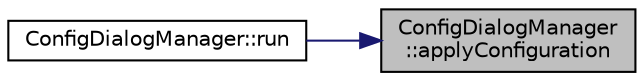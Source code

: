 digraph "ConfigDialogManager::applyConfiguration"
{
 // LATEX_PDF_SIZE
  edge [fontname="Helvetica",fontsize="10",labelfontname="Helvetica",labelfontsize="10"];
  node [fontname="Helvetica",fontsize="10",shape=record];
  rankdir="RL";
  Node1 [label="ConfigDialogManager\l::applyConfiguration",height=0.2,width=0.4,color="black", fillcolor="grey75", style="filled", fontcolor="black",tooltip=" "];
  Node1 -> Node2 [dir="back",color="midnightblue",fontsize="10",style="solid",fontname="Helvetica"];
  Node2 [label="ConfigDialogManager::run",height=0.2,width=0.4,color="black", fillcolor="white", style="filled",URL="$class_config_dialog_manager.html#a3a202c651eadb036bb3e5bbdaaa84eb1",tooltip=" "];
}

